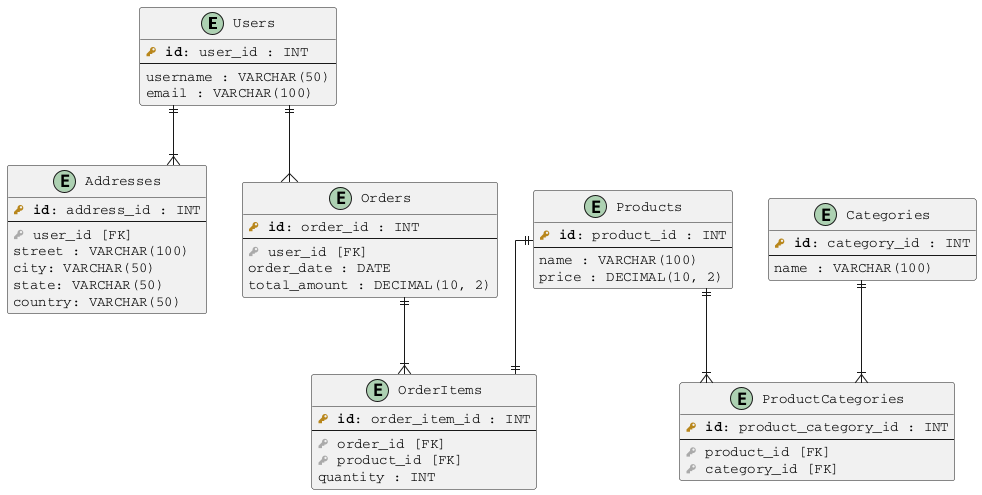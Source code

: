 @startuml

!define primary_key(x) <b><color:#b8861b><&key></color> x</b>
!define foreign_key(x) <color:#aaaaaa><&key></color> x
!define column(x) <color:#efefef><&media-record></color> x
!define table(x) entity x << (T, white) >>

top to bottom direction
skinparam roundcorner 5
skinparam linetype ortho
skinparam shadowing false
skinparam handwritten false

skinparam DefaultFontName Courier

' relations:
' Zero or One	|o--
' Exactly One	||--
' Zero or Many	}o--
' One or Many	}|--

  entity "Users" as users {
     primary_key( id ): user_id : INT
    --
    username : VARCHAR(50)
    email : VARCHAR(100)
  }
  
  entity "Addresses" as addresses {
    primary_key( id ): address_id : INT
    --
    foreign_key( user_id ) [FK]
    street : VARCHAR(100)
    city: VARCHAR(50)
    state: VARCHAR(50)
    country: VARCHAR(50)
  }
  
  entity "Orders" as orders {
    primary_key( id ): order_id : INT
    --
    foreign_key( user_id ) [FK]
    order_date : DATE
    total_amount : DECIMAL(10, 2)
  }

  users ||--|{ addresses
  users ||--{ orders

  entity "OrderItems" as order_items {
    primary_key( id ): order_item_id : INT
    --
    foreign_key( order_id ) [FK]
    foreign_key( product_id ) [FK]
    quantity : INT
  }
  
  entity "Products" as products {
    primary_key( id ): product_id : INT
    --
    name : VARCHAR(100)
    price : DECIMAL(10, 2)
  }
  
  orders ||--|{ order_items
  products ||--|| order_items
   
  entity "Categories" as categories {
    primary_key( id ): category_id : INT
    --
    name : VARCHAR(100)
  }
  
  ' join table
  entity "ProductCategories" as product_categories {
    primary_key( id ): product_category_id : INT
    --
    foreign_key( product_id ) [FK]
    foreign_key( category_id ) [FK]
  }
  
  products ||--|{ product_categories
  categories ||--|{ product_categories

@enduml

